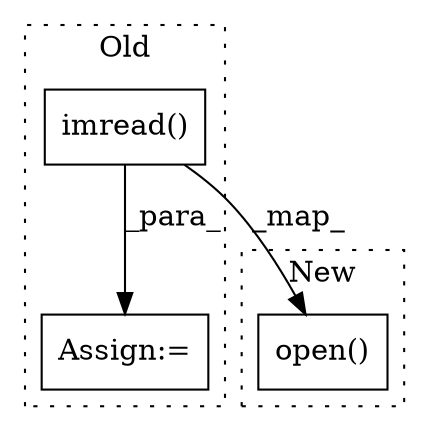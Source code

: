 digraph G {
subgraph cluster0 {
1 [label="imread()" a="75" s="1850,1880" l="11,1" shape="box"];
3 [label="Assign:=" a="68" s="1943" l="3" shape="box"];
label = "Old";
style="dotted";
}
subgraph cluster1 {
2 [label="open()" a="75" s="1836,1863" l="11,1" shape="box"];
label = "New";
style="dotted";
}
1 -> 3 [label="_para_"];
1 -> 2 [label="_map_"];
}